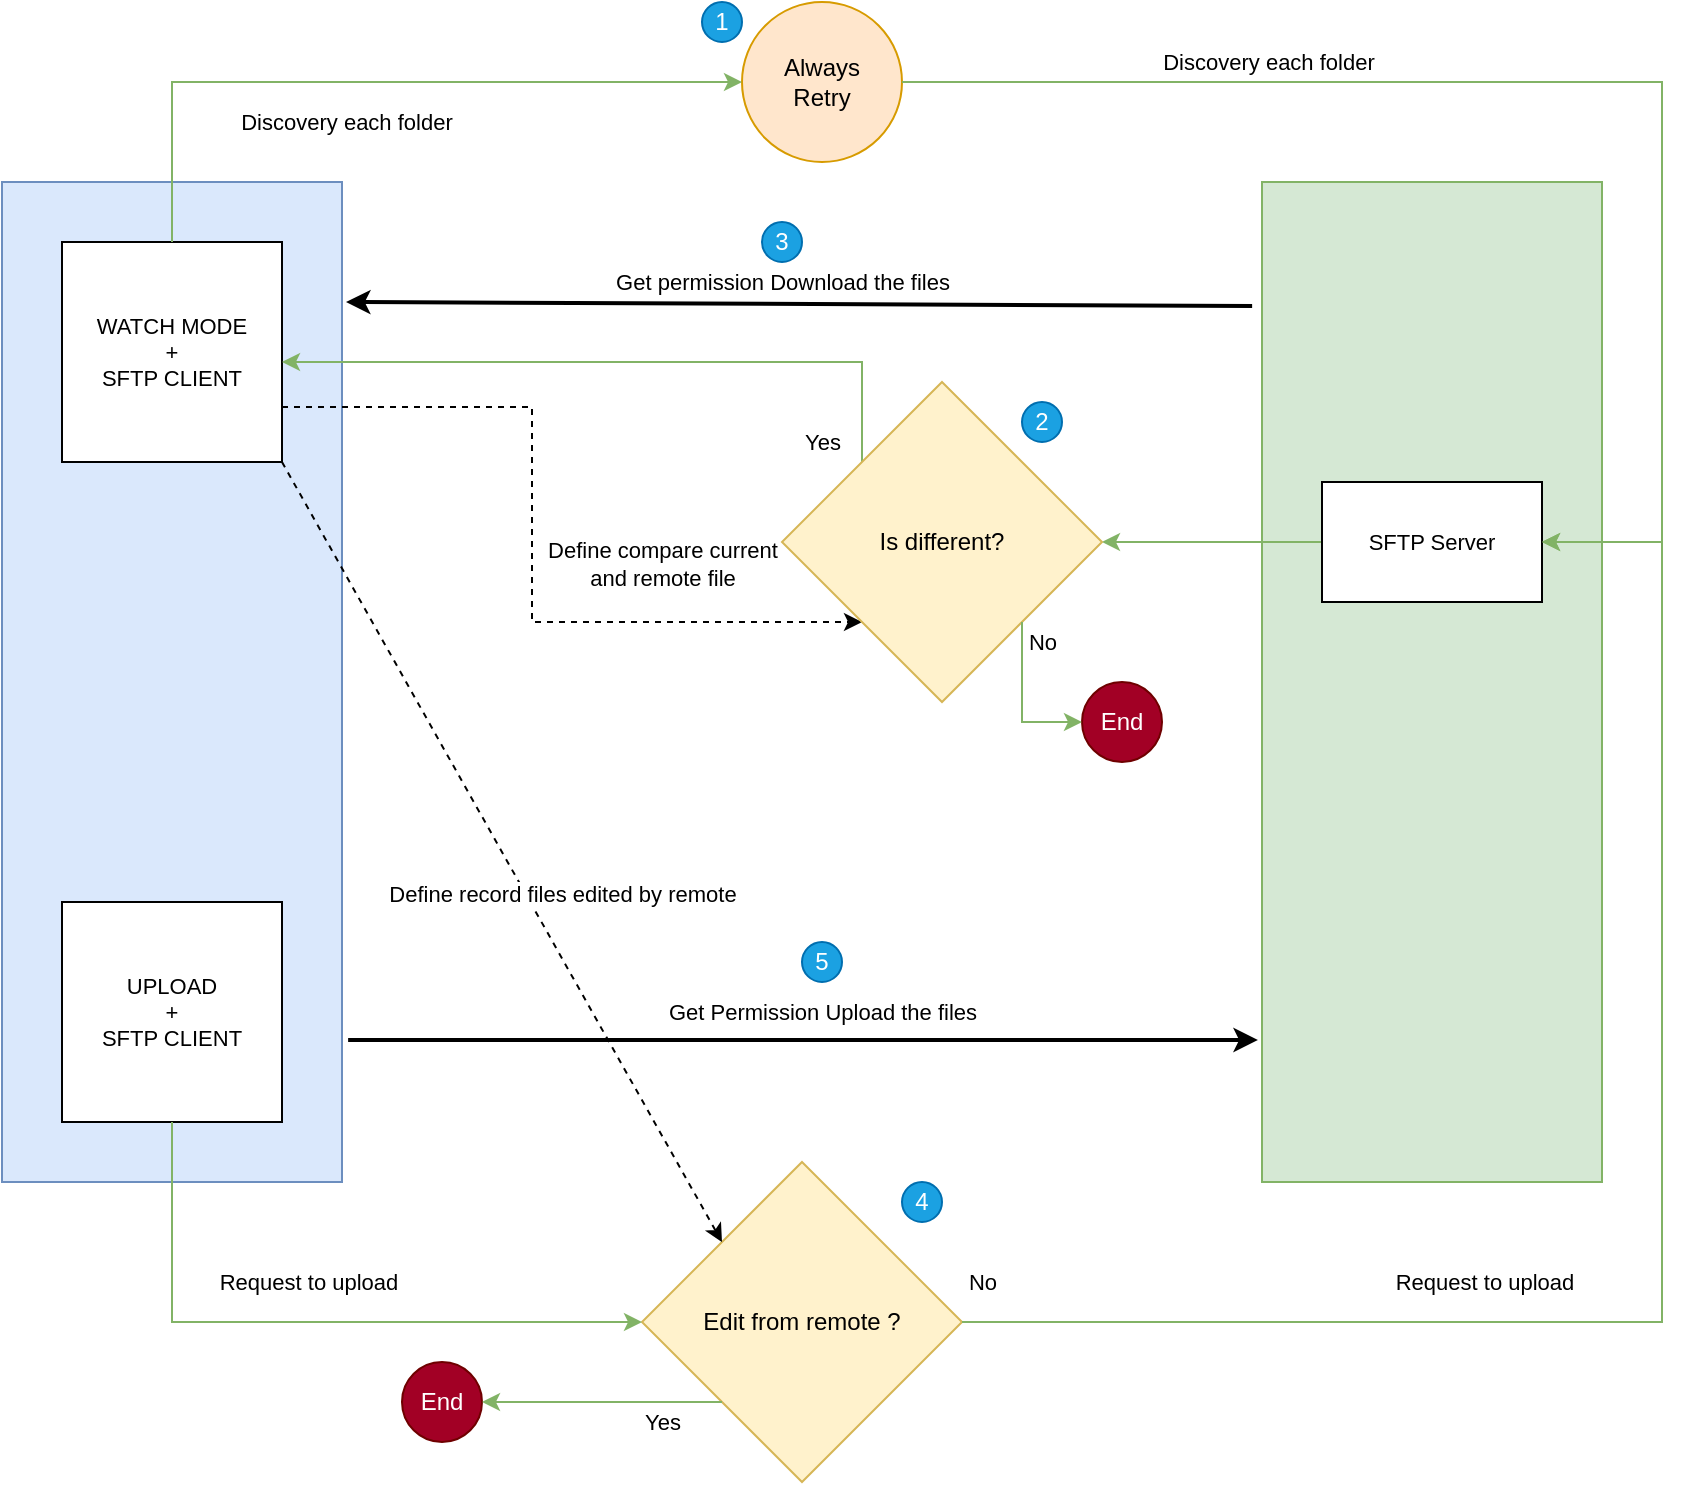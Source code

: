 <mxfile version="13.7.3" type="device"><diagram id="cwk8Iv4jhmS9mlNj2oNh" name="Page-1"><mxGraphModel dx="1086" dy="816" grid="1" gridSize="10" guides="1" tooltips="1" connect="1" arrows="1" fold="1" page="1" pageScale="1" pageWidth="1200" pageHeight="1920" math="0" shadow="0"><root><mxCell id="0"/><mxCell id="1" parent="0"/><mxCell id="FAh3rLLgB3gMBDR3v3Vn-1" value="Layer1" parent="0"/><mxCell id="FAh3rLLgB3gMBDR3v3Vn-37" value="Always&lt;br&gt;Retry" style="ellipse;whiteSpace=wrap;html=1;aspect=fixed;fillColor=#ffe6cc;strokeColor=#d79b00;" parent="FAh3rLLgB3gMBDR3v3Vn-1" vertex="1"><mxGeometry x="560" y="60" width="80" height="80" as="geometry"/></mxCell><mxCell id="FAh3rLLgB3gMBDR3v3Vn-4" value="" style="rounded=0;whiteSpace=wrap;html=1;fillColor=#dae8fc;strokeColor=#6c8ebf;" parent="FAh3rLLgB3gMBDR3v3Vn-1" vertex="1"><mxGeometry x="190" y="150" width="170" height="500" as="geometry"/></mxCell><mxCell id="FAh3rLLgB3gMBDR3v3Vn-31" style="edgeStyle=orthogonalEdgeStyle;rounded=0;orthogonalLoop=1;jettySize=auto;html=1;exitX=1;exitY=0.75;exitDx=0;exitDy=0;entryX=0;entryY=1;entryDx=0;entryDy=0;dashed=1;strokeWidth=1;" parent="FAh3rLLgB3gMBDR3v3Vn-1" source="FAh3rLLgB3gMBDR3v3Vn-5" target="FAh3rLLgB3gMBDR3v3Vn-28" edge="1"><mxGeometry relative="1" as="geometry"/></mxCell><mxCell id="FAh3rLLgB3gMBDR3v3Vn-32" value="Define compare current &lt;br&gt;and remote file" style="edgeLabel;html=1;align=center;verticalAlign=middle;resizable=0;points=[];" parent="FAh3rLLgB3gMBDR3v3Vn-31" vertex="1" connectable="0"><mxGeometry x="0.048" y="-3" relative="1" as="geometry"><mxPoint x="68" y="-5.5" as="offset"/></mxGeometry></mxCell><mxCell id="FAh3rLLgB3gMBDR3v3Vn-5" value="WATCH MODE&lt;br style=&quot;font-size: 11px&quot;&gt;+&lt;br style=&quot;font-size: 11px&quot;&gt;SFTP CLIENT" style="rounded=0;whiteSpace=wrap;html=1;fontSize=11;" parent="FAh3rLLgB3gMBDR3v3Vn-1" vertex="1"><mxGeometry x="220" y="180" width="110" height="110" as="geometry"/></mxCell><mxCell id="FAh3rLLgB3gMBDR3v3Vn-6" value="UPLOAD&lt;br style=&quot;font-size: 11px;&quot;&gt;+&lt;br style=&quot;font-size: 11px;&quot;&gt;SFTP CLIENT" style="rounded=0;whiteSpace=wrap;html=1;fontSize=11;" parent="FAh3rLLgB3gMBDR3v3Vn-1" vertex="1"><mxGeometry x="220" y="510" width="110" height="110" as="geometry"/></mxCell><mxCell id="FAh3rLLgB3gMBDR3v3Vn-8" value="" style="rounded=0;whiteSpace=wrap;html=1;fillColor=#d5e8d4;strokeColor=#82b366;" parent="FAh3rLLgB3gMBDR3v3Vn-1" vertex="1"><mxGeometry x="820" y="150" width="170" height="500" as="geometry"/></mxCell><mxCell id="FAh3rLLgB3gMBDR3v3Vn-29" style="edgeStyle=orthogonalEdgeStyle;rounded=0;orthogonalLoop=1;jettySize=auto;html=1;exitX=0;exitY=0.5;exitDx=0;exitDy=0;fillColor=#d5e8d4;strokeColor=#82b366;" parent="FAh3rLLgB3gMBDR3v3Vn-1" source="FAh3rLLgB3gMBDR3v3Vn-10" target="FAh3rLLgB3gMBDR3v3Vn-28" edge="1"><mxGeometry relative="1" as="geometry"/></mxCell><mxCell id="FAh3rLLgB3gMBDR3v3Vn-10" value="SFTP Server" style="rounded=0;whiteSpace=wrap;html=1;fontSize=11;" parent="FAh3rLLgB3gMBDR3v3Vn-1" vertex="1"><mxGeometry x="850" y="300" width="110" height="60" as="geometry"/></mxCell><mxCell id="FAh3rLLgB3gMBDR3v3Vn-13" value="Edit from remote ?" style="rhombus;whiteSpace=wrap;html=1;fillColor=#fff2cc;strokeColor=#d6b656;" parent="FAh3rLLgB3gMBDR3v3Vn-1" vertex="1"><mxGeometry x="510" y="640" width="160" height="160" as="geometry"/></mxCell><mxCell id="FAh3rLLgB3gMBDR3v3Vn-14" value="" style="endArrow=classic;html=1;exitX=0.5;exitY=1;exitDx=0;exitDy=0;entryX=0;entryY=0.5;entryDx=0;entryDy=0;rounded=0;fillColor=#d5e8d4;strokeColor=#82b366;" parent="FAh3rLLgB3gMBDR3v3Vn-1" source="FAh3rLLgB3gMBDR3v3Vn-6" target="FAh3rLLgB3gMBDR3v3Vn-13" edge="1"><mxGeometry width="50" height="50" relative="1" as="geometry"><mxPoint x="275" y="620" as="sourcePoint"/><mxPoint x="510" y="720" as="targetPoint"/><Array as="points"><mxPoint x="275" y="720"/></Array></mxGeometry></mxCell><mxCell id="FAh3rLLgB3gMBDR3v3Vn-15" value="Request to upload" style="edgeLabel;html=1;align=center;verticalAlign=middle;resizable=0;points=[];" parent="FAh3rLLgB3gMBDR3v3Vn-14" vertex="1" connectable="0"><mxGeometry x="-0.197" y="-2" relative="1" as="geometry"><mxPoint x="33" y="-22" as="offset"/></mxGeometry></mxCell><mxCell id="FAh3rLLgB3gMBDR3v3Vn-16" style="edgeStyle=orthogonalEdgeStyle;rounded=0;orthogonalLoop=1;jettySize=auto;html=1;strokeWidth=1;entryX=1;entryY=0.5;entryDx=0;entryDy=0;fillColor=#d5e8d4;strokeColor=#82b366;exitX=1;exitY=0.5;exitDx=0;exitDy=0;" parent="FAh3rLLgB3gMBDR3v3Vn-1" target="FAh3rLLgB3gMBDR3v3Vn-10" edge="1"><mxGeometry relative="1" as="geometry"><mxPoint x="670" y="720" as="sourcePoint"/><mxPoint x="960" y="330" as="targetPoint"/><Array as="points"><mxPoint x="1020" y="720"/><mxPoint x="1020" y="330"/></Array></mxGeometry></mxCell><mxCell id="FAh3rLLgB3gMBDR3v3Vn-17" value="Request to upload" style="edgeLabel;html=1;align=center;verticalAlign=middle;resizable=0;points=[];" parent="FAh3rLLgB3gMBDR3v3Vn-16" vertex="1" connectable="0"><mxGeometry x="-0.348" y="2" relative="1" as="geometry"><mxPoint y="-18" as="offset"/></mxGeometry></mxCell><mxCell id="H-JKGpp-csEPNwkC-YQ_-9" value="No" style="edgeLabel;html=1;align=center;verticalAlign=middle;resizable=0;points=[];" vertex="1" connectable="0" parent="FAh3rLLgB3gMBDR3v3Vn-16"><mxGeometry x="-0.932" y="-1" relative="1" as="geometry"><mxPoint x="-17" y="-21" as="offset"/></mxGeometry></mxCell><mxCell id="FAh3rLLgB3gMBDR3v3Vn-18" value="" style="endArrow=classic;html=1;exitX=1;exitY=1;exitDx=0;exitDy=0;entryX=0;entryY=0;entryDx=0;entryDy=0;dashed=1;" parent="FAh3rLLgB3gMBDR3v3Vn-1" edge="1"><mxGeometry width="50" height="50" relative="1" as="geometry"><mxPoint x="330" y="290" as="sourcePoint"/><mxPoint x="550" y="680" as="targetPoint"/></mxGeometry></mxCell><mxCell id="FAh3rLLgB3gMBDR3v3Vn-19" value="Define record files edited by remote" style="edgeLabel;html=1;align=center;verticalAlign=middle;resizable=0;points=[];" parent="FAh3rLLgB3gMBDR3v3Vn-18" vertex="1" connectable="0"><mxGeometry x="0.104" y="-2" relative="1" as="geometry"><mxPoint x="20.25" as="offset"/></mxGeometry></mxCell><mxCell id="FAh3rLLgB3gMBDR3v3Vn-20" value="" style="endArrow=classic;html=1;strokeColor=#000000;strokeWidth=2;exitX=1.018;exitY=0.858;exitDx=0;exitDy=0;exitPerimeter=0;entryX=-0.012;entryY=0.858;entryDx=0;entryDy=0;entryPerimeter=0;" parent="FAh3rLLgB3gMBDR3v3Vn-1" edge="1"><mxGeometry width="50" height="50" relative="1" as="geometry"><mxPoint x="363.06" y="579.0" as="sourcePoint"/><mxPoint x="817.96" y="579.0" as="targetPoint"/></mxGeometry></mxCell><mxCell id="FAh3rLLgB3gMBDR3v3Vn-21" value="Get Permission Upload the files" style="edgeLabel;html=1;align=center;verticalAlign=middle;resizable=0;points=[];" parent="FAh3rLLgB3gMBDR3v3Vn-20" vertex="1" connectable="0"><mxGeometry x="-0.117" y="2" relative="1" as="geometry"><mxPoint x="35.94" y="-12" as="offset"/></mxGeometry></mxCell><mxCell id="FAh3rLLgB3gMBDR3v3Vn-22" value="" style="endArrow=classic;html=1;exitX=0.5;exitY=0;exitDx=0;exitDy=0;fillColor=#d5e8d4;strokeColor=#82b366;rounded=0;entryX=0;entryY=0.5;entryDx=0;entryDy=0;" parent="FAh3rLLgB3gMBDR3v3Vn-1" target="FAh3rLLgB3gMBDR3v3Vn-37" edge="1"><mxGeometry width="50" height="50" relative="1" as="geometry"><mxPoint x="275" y="180" as="sourcePoint"/><mxPoint x="540.5" y="100" as="targetPoint"/><Array as="points"><mxPoint x="275" y="100"/></Array></mxGeometry></mxCell><mxCell id="FAh3rLLgB3gMBDR3v3Vn-23" value="Discovery each folder" style="edgeLabel;html=1;align=center;verticalAlign=middle;resizable=0;points=[];" parent="FAh3rLLgB3gMBDR3v3Vn-22" vertex="1" connectable="0"><mxGeometry x="-0.14" y="-2" relative="1" as="geometry"><mxPoint x="10" y="18.0" as="offset"/></mxGeometry></mxCell><mxCell id="FAh3rLLgB3gMBDR3v3Vn-25" value="" style="endArrow=classic;html=1;exitX=1;exitY=0.5;exitDx=0;exitDy=0;entryX=1;entryY=0.5;entryDx=0;entryDy=0;rounded=0;fillColor=#d5e8d4;strokeColor=#82b366;" parent="FAh3rLLgB3gMBDR3v3Vn-1" source="FAh3rLLgB3gMBDR3v3Vn-37" edge="1"><mxGeometry width="50" height="50" relative="1" as="geometry"><mxPoint x="660.5" y="100" as="sourcePoint"/><mxPoint x="960" y="330" as="targetPoint"/><Array as="points"><mxPoint x="1020" y="100"/><mxPoint x="1020" y="330"/></Array></mxGeometry></mxCell><mxCell id="FAh3rLLgB3gMBDR3v3Vn-26" value="Discovery each folder" style="edgeLabel;html=1;align=center;verticalAlign=middle;resizable=0;points=[];" parent="FAh3rLLgB3gMBDR3v3Vn-25" vertex="1" connectable="0"><mxGeometry x="-0.536" y="-4" relative="1" as="geometry"><mxPoint x="27" y="-14" as="offset"/></mxGeometry></mxCell><mxCell id="FAh3rLLgB3gMBDR3v3Vn-30" style="edgeStyle=orthogonalEdgeStyle;rounded=0;orthogonalLoop=1;jettySize=auto;html=1;exitX=0;exitY=0;exitDx=0;exitDy=0;fillColor=#d5e8d4;strokeColor=#82b366;" parent="FAh3rLLgB3gMBDR3v3Vn-1" source="FAh3rLLgB3gMBDR3v3Vn-28" edge="1"><mxGeometry relative="1" as="geometry"><mxPoint x="330" y="240" as="targetPoint"/><Array as="points"><mxPoint x="620" y="240"/></Array></mxGeometry></mxCell><mxCell id="H-JKGpp-csEPNwkC-YQ_-13" value="Yes" style="edgeLabel;html=1;align=center;verticalAlign=middle;resizable=0;points=[];" vertex="1" connectable="0" parent="FAh3rLLgB3gMBDR3v3Vn-30"><mxGeometry x="-0.912" y="1" relative="1" as="geometry"><mxPoint x="-19" y="5" as="offset"/></mxGeometry></mxCell><mxCell id="FAh3rLLgB3gMBDR3v3Vn-28" value="Is different?" style="rhombus;whiteSpace=wrap;html=1;fillColor=#fff2cc;strokeColor=#d6b656;" parent="FAh3rLLgB3gMBDR3v3Vn-1" vertex="1"><mxGeometry x="580" y="250" width="160" height="160" as="geometry"/></mxCell><mxCell id="FAh3rLLgB3gMBDR3v3Vn-33" value="" style="endArrow=classic;html=1;strokeWidth=2;exitX=-0.029;exitY=0.124;exitDx=0;exitDy=0;exitPerimeter=0;" parent="FAh3rLLgB3gMBDR3v3Vn-1" source="FAh3rLLgB3gMBDR3v3Vn-8" edge="1"><mxGeometry width="50" height="50" relative="1" as="geometry"><mxPoint x="700" y="420" as="sourcePoint"/><mxPoint x="362" y="210" as="targetPoint"/></mxGeometry></mxCell><mxCell id="FAh3rLLgB3gMBDR3v3Vn-34" value="Get permission Download the files" style="edgeLabel;html=1;align=center;verticalAlign=middle;resizable=0;points=[];" parent="FAh3rLLgB3gMBDR3v3Vn-1" vertex="1" connectable="0"><mxGeometry x="579.995" y="200" as="geometry"/></mxCell><mxCell id="FAh3rLLgB3gMBDR3v3Vn-2" value="Layer2" parent="0"/><mxCell id="H-JKGpp-csEPNwkC-YQ_-4" value="1" style="ellipse;whiteSpace=wrap;html=1;aspect=fixed;fillColor=#1ba1e2;strokeColor=#006EAF;fontColor=#ffffff;" vertex="1" parent="FAh3rLLgB3gMBDR3v3Vn-2"><mxGeometry x="540" y="60" width="20" height="20" as="geometry"/></mxCell><mxCell id="H-JKGpp-csEPNwkC-YQ_-5" value="2" style="ellipse;whiteSpace=wrap;html=1;aspect=fixed;fillColor=#1ba1e2;strokeColor=#006EAF;fontColor=#ffffff;" vertex="1" parent="FAh3rLLgB3gMBDR3v3Vn-2"><mxGeometry x="700" y="260" width="20" height="20" as="geometry"/></mxCell><mxCell id="H-JKGpp-csEPNwkC-YQ_-6" value="3" style="ellipse;whiteSpace=wrap;html=1;aspect=fixed;fillColor=#1ba1e2;strokeColor=#006EAF;fontColor=#ffffff;" vertex="1" parent="FAh3rLLgB3gMBDR3v3Vn-2"><mxGeometry x="570" y="170" width="20" height="20" as="geometry"/></mxCell><mxCell id="H-JKGpp-csEPNwkC-YQ_-7" value="4" style="ellipse;whiteSpace=wrap;html=1;aspect=fixed;fillColor=#1ba1e2;strokeColor=#006EAF;fontColor=#ffffff;" vertex="1" parent="FAh3rLLgB3gMBDR3v3Vn-2"><mxGeometry x="640" y="650" width="20" height="20" as="geometry"/></mxCell><mxCell id="H-JKGpp-csEPNwkC-YQ_-8" value="5" style="ellipse;whiteSpace=wrap;html=1;aspect=fixed;fillColor=#1ba1e2;strokeColor=#006EAF;fontColor=#ffffff;" vertex="1" parent="FAh3rLLgB3gMBDR3v3Vn-2"><mxGeometry x="590" y="530" width="20" height="20" as="geometry"/></mxCell><mxCell id="H-JKGpp-csEPNwkC-YQ_-10" value="End" style="ellipse;whiteSpace=wrap;html=1;aspect=fixed;fillColor=#a20025;strokeColor=#6F0000;fontColor=#ffffff;" vertex="1" parent="FAh3rLLgB3gMBDR3v3Vn-2"><mxGeometry x="390" y="740" width="40" height="40" as="geometry"/></mxCell><mxCell id="H-JKGpp-csEPNwkC-YQ_-11" style="edgeStyle=orthogonalEdgeStyle;rounded=0;orthogonalLoop=1;jettySize=auto;html=1;exitX=0;exitY=1;exitDx=0;exitDy=0;entryX=1;entryY=0.5;entryDx=0;entryDy=0;fillColor=#d5e8d4;strokeColor=#82b366;" edge="1" parent="FAh3rLLgB3gMBDR3v3Vn-2" source="FAh3rLLgB3gMBDR3v3Vn-13" target="H-JKGpp-csEPNwkC-YQ_-10"><mxGeometry relative="1" as="geometry"/></mxCell><mxCell id="H-JKGpp-csEPNwkC-YQ_-12" value="Yes" style="edgeLabel;html=1;align=center;verticalAlign=middle;resizable=0;points=[];" vertex="1" connectable="0" parent="H-JKGpp-csEPNwkC-YQ_-11"><mxGeometry x="-0.667" y="2" relative="1" as="geometry"><mxPoint x="-10" y="8" as="offset"/></mxGeometry></mxCell><mxCell id="H-JKGpp-csEPNwkC-YQ_-14" value="End" style="ellipse;whiteSpace=wrap;html=1;aspect=fixed;fillColor=#a20025;strokeColor=#6F0000;fontColor=#ffffff;" vertex="1" parent="FAh3rLLgB3gMBDR3v3Vn-2"><mxGeometry x="730" y="400" width="40" height="40" as="geometry"/></mxCell><mxCell id="H-JKGpp-csEPNwkC-YQ_-16" value="No" style="edgeStyle=orthogonalEdgeStyle;rounded=0;orthogonalLoop=1;jettySize=auto;html=1;exitX=1;exitY=1;exitDx=0;exitDy=0;entryX=0;entryY=0.5;entryDx=0;entryDy=0;fillColor=#d5e8d4;strokeColor=#82b366;" edge="1" parent="FAh3rLLgB3gMBDR3v3Vn-2" source="FAh3rLLgB3gMBDR3v3Vn-28" target="H-JKGpp-csEPNwkC-YQ_-14"><mxGeometry x="0.5" y="40" relative="1" as="geometry"><Array as="points"><mxPoint x="700" y="420"/></Array><mxPoint as="offset"/></mxGeometry></mxCell></root></mxGraphModel></diagram></mxfile>
